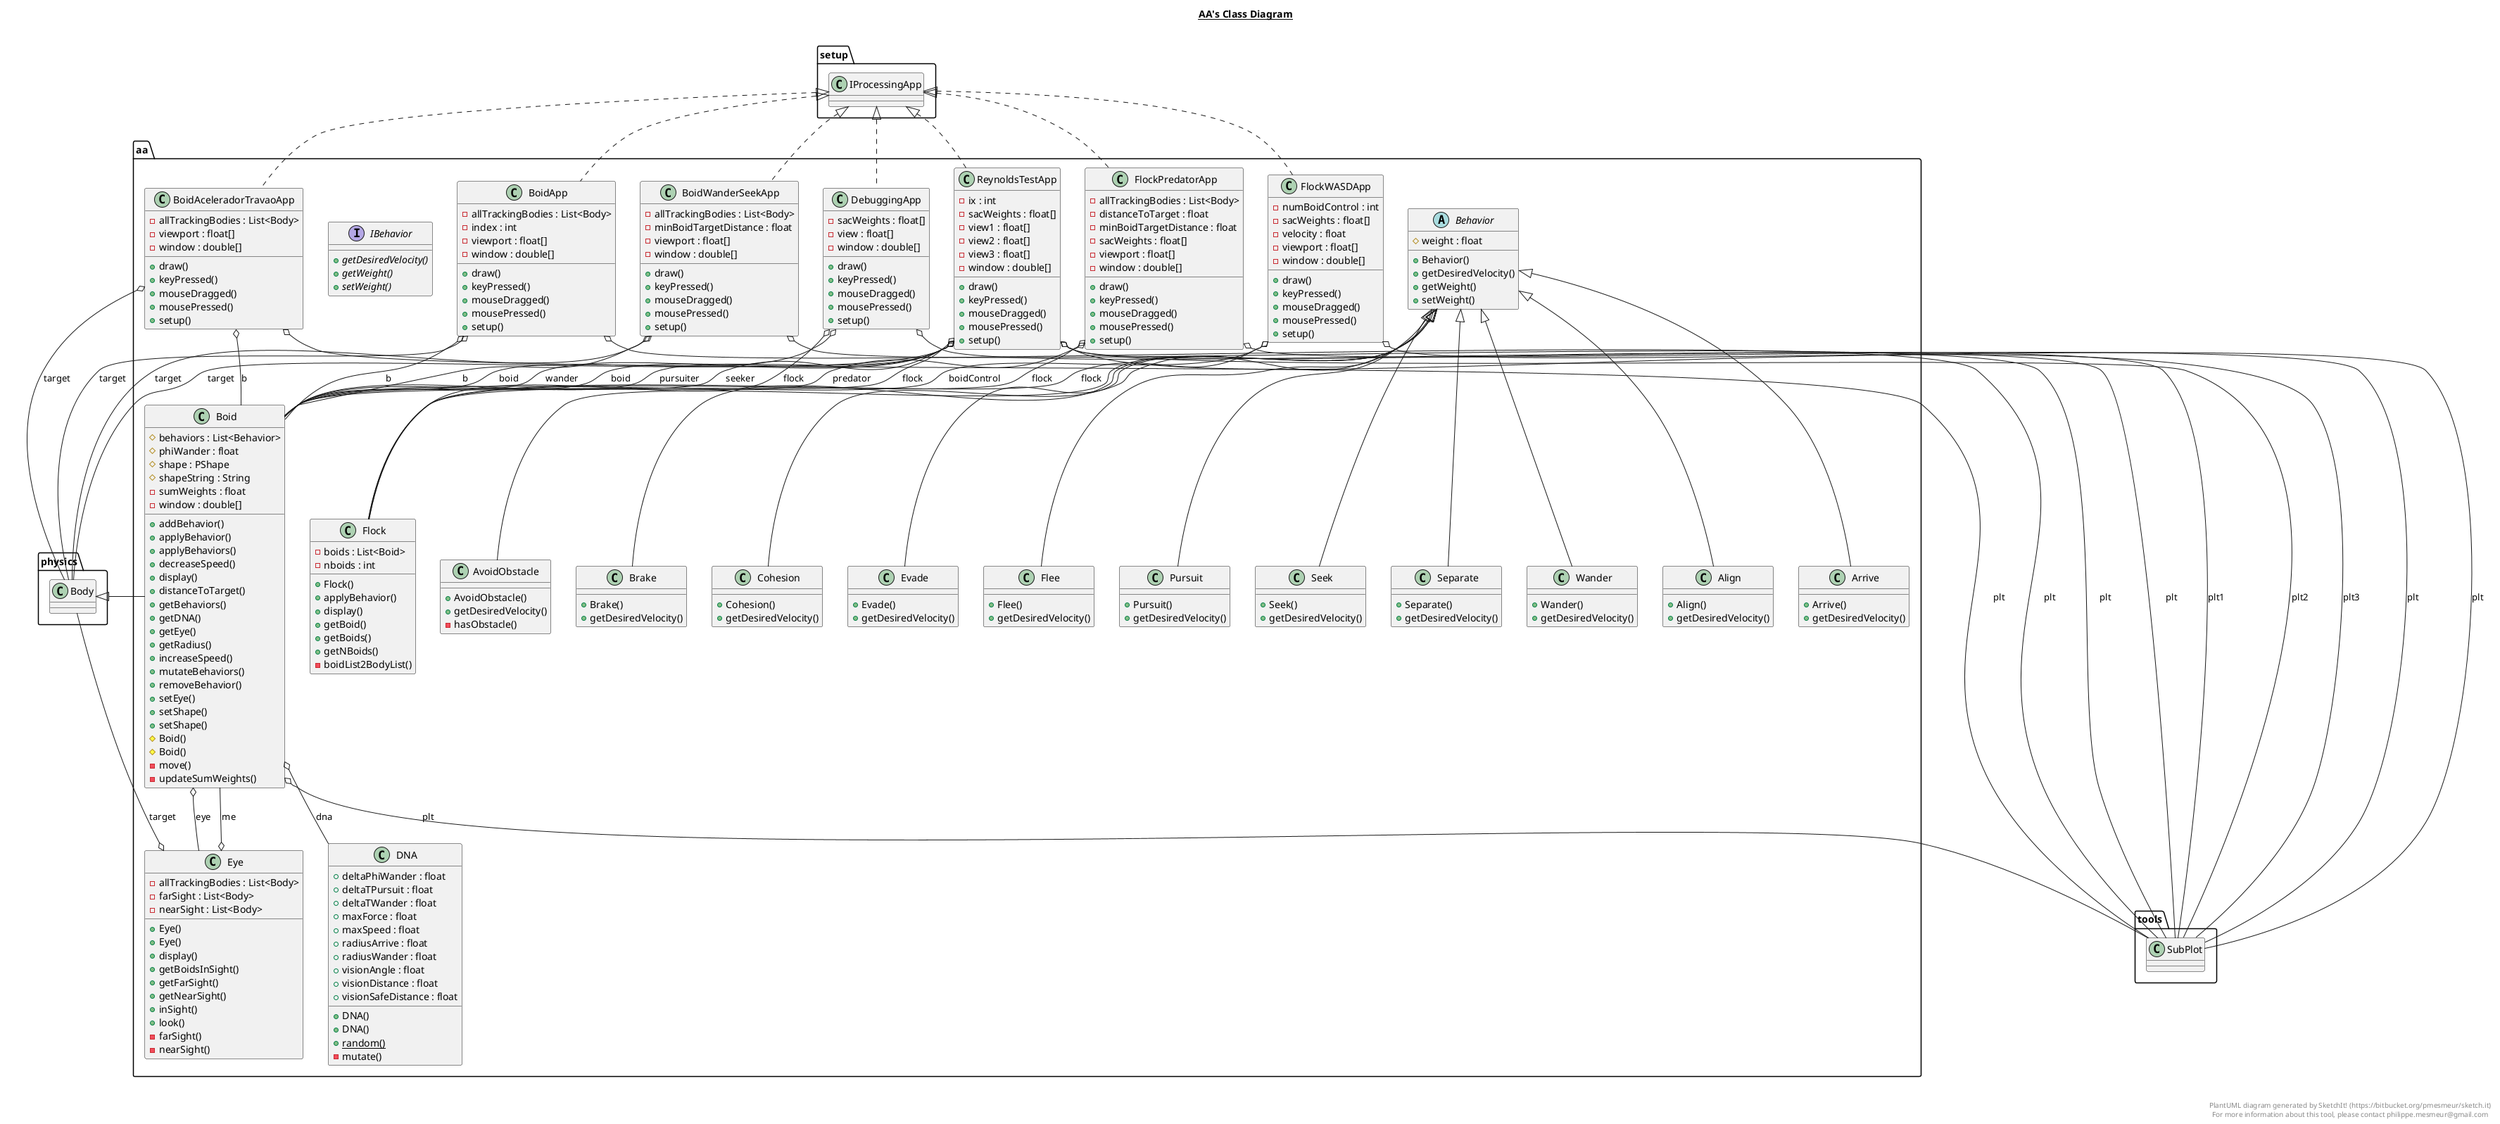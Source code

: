 @startuml

title __AA's Class Diagram__\n

  namespace aa {
    class aa.Align {
        + Align()
        + getDesiredVelocity()
    }
  }
  

  namespace aa {
    class aa.Arrive {
        + Arrive()
        + getDesiredVelocity()
    }
  }
  

  namespace aa {
    class aa.AvoidObstacle {
        + AvoidObstacle()
        + getDesiredVelocity()
        - hasObstacle()
    }
  }
  

  namespace aa {
    abstract class aa.Behavior {
        # weight : float
        + Behavior()
        + getDesiredVelocity()
        + getWeight()
        + setWeight()
    }
  }
  

  namespace aa {
    class aa.Boid {
        # behaviors : List<Behavior>
        # phiWander : float
        # shape : PShape
        # shapeString : String
        - sumWeights : float
        - window : double[]
        + addBehavior()
        + applyBehavior()
        + applyBehaviors()
        + decreaseSpeed()
        + display()
        + distanceToTarget()
        + getBehaviors()
        + getDNA()
        + getEye()
        + getRadius()
        + increaseSpeed()
        + mutateBehaviors()
        + removeBehavior()
        + setEye()
        + setShape()
        + setShape()
        # Boid()
        # Boid()
        - move()
        - updateSumWeights()
    }
  }
  

  namespace aa {
    class aa.BoidAceleradorTravaoApp {
        - allTrackingBodies : List<Body>
        - viewport : float[]
        - window : double[]
        + draw()
        + keyPressed()
        + mouseDragged()
        + mousePressed()
        + setup()
    }
  }
  

  namespace aa {
    class aa.BoidApp {
        - allTrackingBodies : List<Body>
        - index : int
        - viewport : float[]
        - window : double[]
        + draw()
        + keyPressed()
        + mouseDragged()
        + mousePressed()
        + setup()
    }
  }
  

  namespace aa {
    class aa.BoidWanderSeekApp {
        - allTrackingBodies : List<Body>
        - minBoidTargetDistance : float
        - viewport : float[]
        - window : double[]
        + draw()
        + keyPressed()
        + mouseDragged()
        + mousePressed()
        + setup()
    }
  }
  

  namespace aa {
    class aa.Brake {
        + Brake()
        + getDesiredVelocity()
    }
  }
  

  namespace aa {
    class aa.Cohesion {
        + Cohesion()
        + getDesiredVelocity()
    }
  }
  

  namespace aa {
    class aa.DNA {
        + deltaPhiWander : float
        + deltaTPursuit : float
        + deltaTWander : float
        + maxForce : float
        + maxSpeed : float
        + radiusArrive : float
        + radiusWander : float
        + visionAngle : float
        + visionDistance : float
        + visionSafeDistance : float
        + DNA()
        + DNA()
        {static} + random()
        - mutate()
    }
  }
  

  namespace aa {
    class aa.DebuggingApp {
        - sacWeights : float[]
        - view : float[]
        - window : double[]
        + draw()
        + keyPressed()
        + mouseDragged()
        + mousePressed()
        + setup()
    }
  }
  

  namespace aa {
    class aa.Evade {
        + Evade()
        + getDesiredVelocity()
    }
  }
  

  namespace aa {
    class aa.Eye {
        - allTrackingBodies : List<Body>
        - farSight : List<Body>
        - nearSight : List<Body>
        + Eye()
        + Eye()
        + display()
        + getBoidsInSight()
        + getFarSight()
        + getNearSight()
        + inSight()
        + look()
        - farSight()
        - nearSight()
    }
  }
  

  namespace aa {
    class aa.Flee {
        + Flee()
        + getDesiredVelocity()
    }
  }
  

  namespace aa {
    class aa.Flock {
        - boids : List<Boid>
        - nboids : int
        + Flock()
        + applyBehavior()
        + display()
        + getBoid()
        + getBoids()
        + getNBoids()
        - boidList2BodyList()
    }
  }
  

  namespace aa {
    class aa.FlockPredatorApp {
        - allTrackingBodies : List<Body>
        - distanceToTarget : float
        - minBoidTargetDistance : float
        - sacWeights : float[]
        - viewport : float[]
        - window : double[]
        + draw()
        + keyPressed()
        + mouseDragged()
        + mousePressed()
        + setup()
    }
  }
  

  namespace aa {
    class aa.FlockWASDApp {
        - numBoidControl : int
        - sacWeights : float[]
        - velocity : float
        - viewport : float[]
        - window : double[]
        + draw()
        + keyPressed()
        + mouseDragged()
        + mousePressed()
        + setup()
    }
  }
  

  namespace aa {
    interface aa.IBehavior {
        {abstract} + getDesiredVelocity()
        {abstract} + getWeight()
        {abstract} + setWeight()
    }
  }
  

  namespace aa {
    class aa.Pursuit {
        + Pursuit()
        + getDesiredVelocity()
    }
  }
  

  namespace aa {
    class aa.ReynoldsTestApp {
        - ix : int
        - sacWeights : float[]
        - view1 : float[]
        - view2 : float[]
        - view3 : float[]
        - window : double[]
        + draw()
        + keyPressed()
        + mouseDragged()
        + mousePressed()
        + setup()
    }
  }
  

  namespace aa {
    class aa.Seek {
        + Seek()
        + getDesiredVelocity()
    }
  }
  

  namespace aa {
    class aa.Separate {
        + Separate()
        + getDesiredVelocity()
    }
  }
  

  namespace aa {
    class aa.Wander {
        + Wander()
        + getDesiredVelocity()
    }
  }
  

  aa.Align -up-|> aa.Behavior
  aa.Arrive -up-|> aa.Behavior
  aa.AvoidObstacle -up-|> aa.Behavior
  aa.Boid -up-|> physics.Body
  aa.Boid o-- aa.DNA : dna
  aa.Boid o-- aa.Eye : eye
  aa.Boid o-- tools.SubPlot : plt
  aa.BoidAceleradorTravaoApp .up.|> setup.IProcessingApp
  aa.BoidAceleradorTravaoApp o-- aa.Boid : b
  aa.BoidAceleradorTravaoApp o-- tools.SubPlot : plt
  aa.BoidAceleradorTravaoApp o-- physics.Body : target
  aa.BoidApp .up.|> setup.IProcessingApp
  aa.BoidApp o-- aa.Boid : b
  aa.BoidApp o-- tools.SubPlot : plt
  aa.BoidApp o-- physics.Body : target
  aa.BoidWanderSeekApp .up.|> setup.IProcessingApp
  aa.BoidWanderSeekApp o-- aa.Boid : b
  aa.BoidWanderSeekApp o-- tools.SubPlot : plt
  aa.BoidWanderSeekApp o-- physics.Body : target
  aa.Brake -up-|> aa.Behavior
  aa.Cohesion -up-|> aa.Behavior
  aa.DebuggingApp .up.|> setup.IProcessingApp
  aa.DebuggingApp o-- aa.Boid : boid
  aa.DebuggingApp o-- aa.Flock : flock
  aa.DebuggingApp o-- tools.SubPlot : plt
  aa.Evade -up-|> aa.Behavior
  aa.Eye o-- physics.Body : target
  aa.Eye o-- aa.Boid : me
  aa.Flee -up-|> aa.Behavior
  aa.FlockPredatorApp .up.|> setup.IProcessingApp
  aa.FlockPredatorApp o-- aa.Flock : flock
  aa.FlockPredatorApp o-- tools.SubPlot : plt
  aa.FlockPredatorApp o-- aa.Boid : predator
  aa.FlockWASDApp .up.|> setup.IProcessingApp
  aa.FlockWASDApp o-- aa.Boid : boidControl
  aa.FlockWASDApp o-- aa.Flock : flock
  aa.FlockWASDApp o-- tools.SubPlot : plt
  aa.Pursuit -up-|> aa.Behavior
  aa.ReynoldsTestApp .up.|> setup.IProcessingApp
  aa.ReynoldsTestApp o-- aa.Boid : boid
  aa.ReynoldsTestApp o-- aa.Flock : flock
  aa.ReynoldsTestApp o-- tools.SubPlot : plt1
  aa.ReynoldsTestApp o-- tools.SubPlot : plt2
  aa.ReynoldsTestApp o-- tools.SubPlot : plt3
  aa.ReynoldsTestApp o-- aa.Boid : pursuiter
  aa.ReynoldsTestApp o-- aa.Boid : seeker
  aa.ReynoldsTestApp o-- physics.Body : target
  aa.ReynoldsTestApp o-- aa.Boid : wander
  aa.Seek -up-|> aa.Behavior
  aa.Separate -up-|> aa.Behavior
  aa.Wander -up-|> aa.Behavior


right footer


PlantUML diagram generated by SketchIt! (https://bitbucket.org/pmesmeur/sketch.it)
For more information about this tool, please contact philippe.mesmeur@gmail.com
endfooter

@enduml
